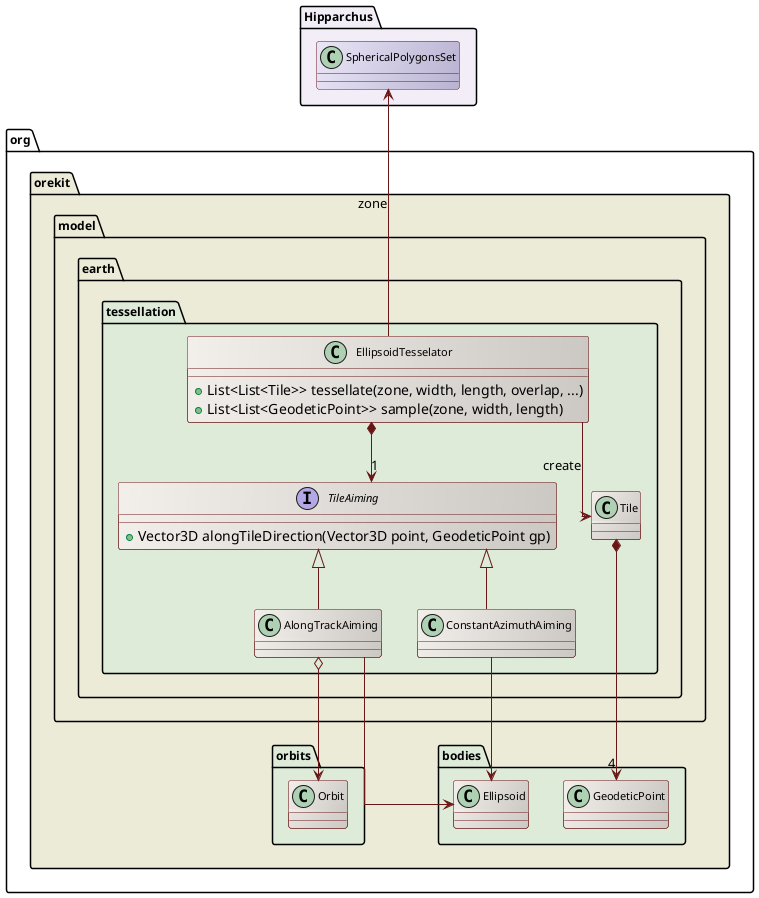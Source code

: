 ' Copyright 2002-2024 CS GROUP
' Licensed to CS GROUP (CS) under one or more
' contributor license agreements.  See the NOTICE file distributed with
' this work for additional information regarding copyright ownership.
' CS licenses this file to You under the Apache License, Version 2.0
' (the "License"); you may not use this file except in compliance with
' the License.  You may obtain a copy of the License at
'
'   http://www.apache.org/licenses/LICENSE-2.0
'
' Unless required by applicable law or agreed to in writing, software
' distributed under the License is distributed on an "AS IS" BASIS,
' WITHOUT WARRANTIES OR CONDITIONS OF ANY KIND, either express or implied.
' See the License for the specific language governing permissions and
' limitations under the License.
 
@startuml

  skinparam svek                  true
  skinparam ClassBackgroundColor  #F3EFEB/CCC9C5
  skinparam ClassArrowColor       #691616
  skinparam ClassBorderColor      #691616
  skinparam NoteBackgroundColor   #F3EFEB
  skinparam NoteBorderColor       #691616
  skinparam NoteFontColor         #691616
  skinparam ClassFontSize         11
  skinparam PackageFontSize       12
  skinparam linetype              ortho

  package "Hipparchus" #F3EDF7 {
    class SphericalPolygonsSet #EAE6F7/B9B3D2
  }

  package org.orekit #ECEBD8 {

    package model.earth.tessellation #DDEBD8 {

      class EllipsoidTesselator {
        +List<List<Tile>> tessellate(zone, width, length, overlap, ...)
        +List<List<GeodeticPoint>> sample(zone, width, length)
      }

      interface TileAiming {
        +Vector3D alongTileDirection(Vector3D point, GeodeticPoint gp)
      }

      class AlongTrackAiming
      class ConstantAzimuthAiming

      class Tile

      SphericalPolygonsSet <-- EllipsoidTesselator : zone
      EllipsoidTesselator *--> "1" TileAiming
      EllipsoidTesselator  -->     Tile : create
      TileAiming          <|--     AlongTrackAiming
      TileAiming          <|--     ConstantAzimuthAiming

   }

    package bodies #DDEBD8 {
      class Ellipsoid
      class GeodeticPoint
      AlongTrackAiming       -->     Ellipsoid
      ConstantAzimuthAiming  -->     Ellipsoid
      Tile                  *--> "4" GeodeticPoint
    }

    package orbits #DDEBD8 {
      class Orbit
      AlongTrackAiming o--> Orbit
    }

  }

@enduml
